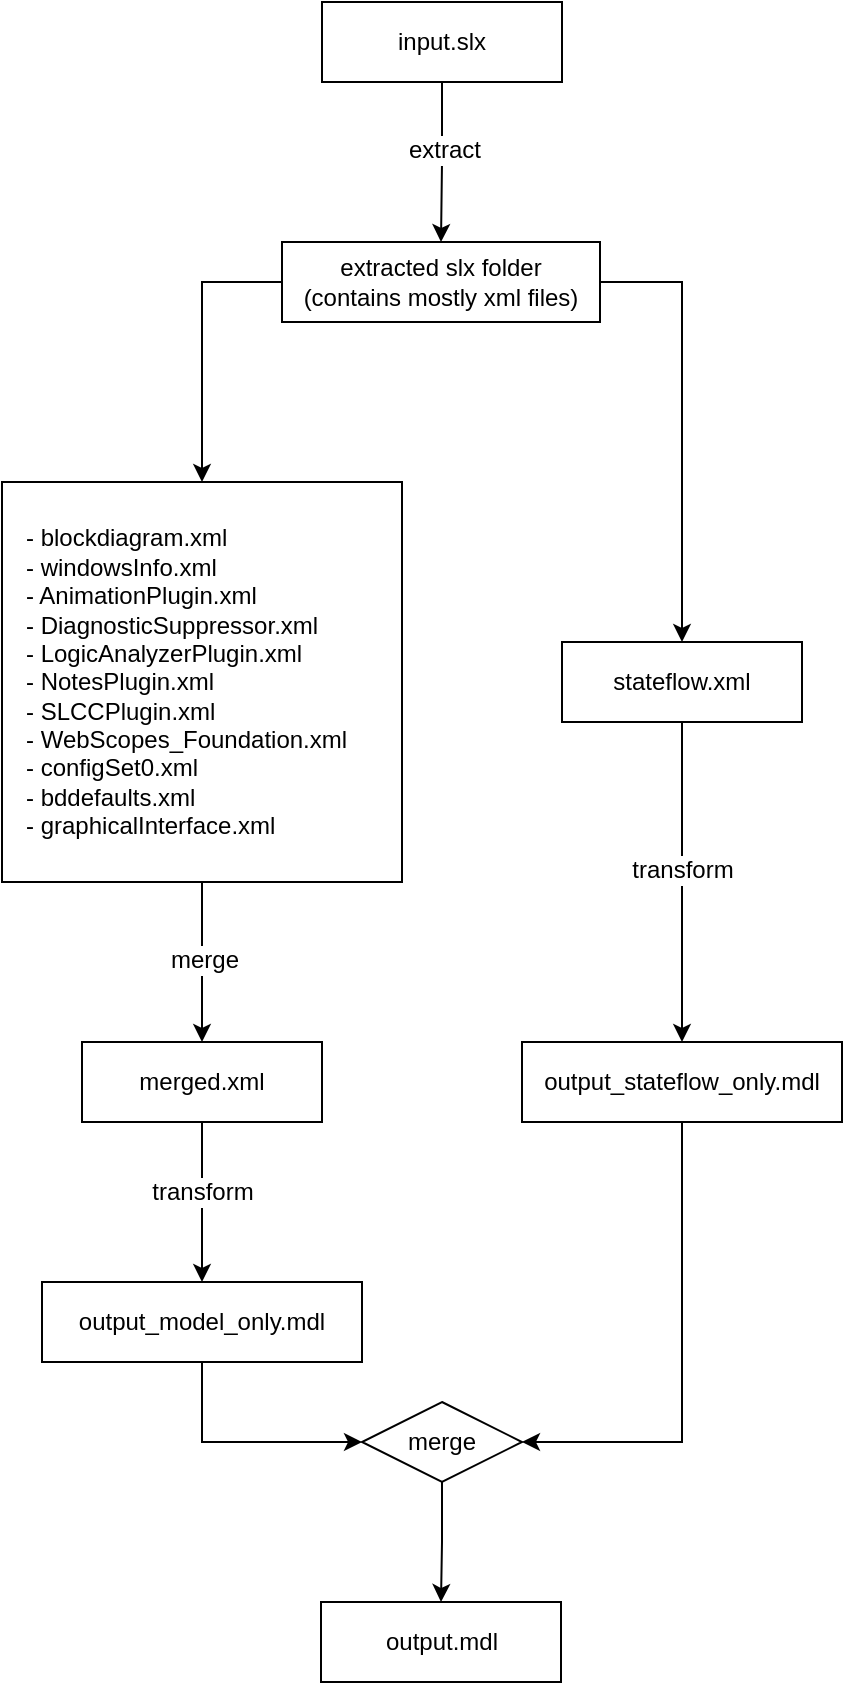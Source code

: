 <mxfile version="12.3.2" type="device" pages="1"><diagram id="0yY0aVTAJA76OrFfC1un" name="Page-1"><mxGraphModel dx="1794" dy="1060" grid="1" gridSize="10" guides="1" tooltips="1" connect="1" arrows="1" fold="1" page="1" pageScale="1" pageWidth="850" pageHeight="1100" math="0" shadow="0"><root><mxCell id="0"/><mxCell id="1" parent="0"/><mxCell id="9B1po_HWUFt2P6S773JP-41" style="edgeStyle=orthogonalEdgeStyle;rounded=0;orthogonalLoop=1;jettySize=auto;html=1;entryX=0.5;entryY=0;entryDx=0;entryDy=0;fillColor=none;" edge="1" parent="1" source="9B1po_HWUFt2P6S773JP-28" target="9B1po_HWUFt2P6S773JP-29"><mxGeometry relative="1" as="geometry"/></mxCell><mxCell id="9B1po_HWUFt2P6S773JP-57" value="extract" style="text;html=1;align=center;verticalAlign=middle;resizable=0;points=[];;labelBackgroundColor=#ffffff;" vertex="1" connectable="0" parent="9B1po_HWUFt2P6S773JP-41"><mxGeometry x="-0.15" y="1" relative="1" as="geometry"><mxPoint as="offset"/></mxGeometry></mxCell><mxCell id="9B1po_HWUFt2P6S773JP-28" value="input.slx" style="rounded=0;whiteSpace=wrap;html=1;fillColor=none;" vertex="1" parent="1"><mxGeometry x="220" y="160" width="120" height="40" as="geometry"/></mxCell><mxCell id="9B1po_HWUFt2P6S773JP-43" style="edgeStyle=orthogonalEdgeStyle;rounded=0;orthogonalLoop=1;jettySize=auto;html=1;exitX=0;exitY=0.5;exitDx=0;exitDy=0;entryX=0.5;entryY=0;entryDx=0;entryDy=0;fillColor=none;" edge="1" parent="1" source="9B1po_HWUFt2P6S773JP-29" target="9B1po_HWUFt2P6S773JP-30"><mxGeometry relative="1" as="geometry"/></mxCell><mxCell id="9B1po_HWUFt2P6S773JP-45" style="edgeStyle=orthogonalEdgeStyle;rounded=0;orthogonalLoop=1;jettySize=auto;html=1;entryX=0.5;entryY=0;entryDx=0;entryDy=0;fillColor=none;exitX=1;exitY=0.5;exitDx=0;exitDy=0;" edge="1" parent="1" source="9B1po_HWUFt2P6S773JP-29" target="9B1po_HWUFt2P6S773JP-36"><mxGeometry relative="1" as="geometry"/></mxCell><mxCell id="9B1po_HWUFt2P6S773JP-29" value="extracted slx folder &lt;br&gt;(contains mostly xml files)" style="rounded=0;whiteSpace=wrap;html=1;fillColor=none;" vertex="1" parent="1"><mxGeometry x="200" y="280" width="159" height="40" as="geometry"/></mxCell><mxCell id="9B1po_HWUFt2P6S773JP-49" style="edgeStyle=orthogonalEdgeStyle;rounded=0;orthogonalLoop=1;jettySize=auto;html=1;entryX=0.5;entryY=0;entryDx=0;entryDy=0;fillColor=none;" edge="1" parent="1" source="9B1po_HWUFt2P6S773JP-30" target="9B1po_HWUFt2P6S773JP-31"><mxGeometry relative="1" as="geometry"/></mxCell><mxCell id="9B1po_HWUFt2P6S773JP-51" value="merge" style="text;html=1;align=center;verticalAlign=middle;resizable=0;points=[];;labelBackgroundColor=#ffffff;" vertex="1" connectable="0" parent="9B1po_HWUFt2P6S773JP-49"><mxGeometry x="-0.025" y="1" relative="1" as="geometry"><mxPoint as="offset"/></mxGeometry></mxCell><mxCell id="9B1po_HWUFt2P6S773JP-30" value="&lt;span style=&quot;white-space: normal&quot;&gt;&amp;nbsp; &amp;nbsp;- blockdiagram.xml&amp;nbsp;&lt;/span&gt;&lt;br style=&quot;white-space: normal&quot;&gt;&lt;span style=&quot;white-space: normal&quot;&gt;&amp;nbsp; &amp;nbsp;- windowsInfo.xml&lt;/span&gt;&lt;br style=&quot;white-space: normal&quot;&gt;&lt;span style=&quot;white-space: normal&quot;&gt;&amp;nbsp; &amp;nbsp;- AnimationPlugin.xml&lt;/span&gt;&lt;br style=&quot;white-space: normal&quot;&gt;&lt;span style=&quot;white-space: normal&quot;&gt;&amp;nbsp; &amp;nbsp;- DiagnosticSuppressor.xml&amp;nbsp;&lt;/span&gt;&lt;br style=&quot;white-space: normal&quot;&gt;&lt;span style=&quot;white-space: normal&quot;&gt;&amp;nbsp; &amp;nbsp;- LogicAnalyzerPlugin.xml&lt;/span&gt;&lt;br style=&quot;white-space: normal&quot;&gt;&lt;span style=&quot;white-space: normal&quot;&gt;&amp;nbsp; &amp;nbsp;- NotesPlugin.xml&lt;/span&gt;&lt;br style=&quot;white-space: normal&quot;&gt;&lt;span style=&quot;white-space: normal&quot;&gt;&amp;nbsp; &amp;nbsp;- SLCCPlugin.xml&lt;/span&gt;&lt;br style=&quot;white-space: normal&quot;&gt;&lt;span style=&quot;white-space: normal&quot;&gt;&amp;nbsp; &amp;nbsp;- WebScopes_Foundation.xml&lt;/span&gt;&lt;br style=&quot;white-space: normal&quot;&gt;&lt;span style=&quot;white-space: normal&quot;&gt;&amp;nbsp; &amp;nbsp;- configSet0.xml&lt;/span&gt;&lt;br style=&quot;white-space: normal&quot;&gt;&lt;span style=&quot;white-space: normal&quot;&gt;&amp;nbsp; &amp;nbsp;- bddefaults.xml&lt;/span&gt;&lt;br style=&quot;white-space: normal&quot;&gt;&lt;span style=&quot;white-space: normal&quot;&gt;&amp;nbsp; &amp;nbsp;- graphicalInterface.xml&lt;/span&gt;" style="rounded=0;whiteSpace=wrap;html=1;fillColor=none;align=left;" vertex="1" parent="1"><mxGeometry x="60" y="400" width="200" height="200" as="geometry"/></mxCell><mxCell id="9B1po_HWUFt2P6S773JP-50" style="edgeStyle=orthogonalEdgeStyle;rounded=0;orthogonalLoop=1;jettySize=auto;html=1;entryX=0.5;entryY=0;entryDx=0;entryDy=0;fillColor=none;" edge="1" parent="1" source="9B1po_HWUFt2P6S773JP-31" target="9B1po_HWUFt2P6S773JP-32"><mxGeometry relative="1" as="geometry"/></mxCell><mxCell id="9B1po_HWUFt2P6S773JP-52" value="transform" style="text;html=1;align=center;verticalAlign=middle;resizable=0;points=[];;labelBackgroundColor=#ffffff;" vertex="1" connectable="0" parent="9B1po_HWUFt2P6S773JP-50"><mxGeometry x="-0.125" relative="1" as="geometry"><mxPoint as="offset"/></mxGeometry></mxCell><mxCell id="9B1po_HWUFt2P6S773JP-31" value="merged.xml" style="rounded=0;whiteSpace=wrap;html=1;fillColor=none;" vertex="1" parent="1"><mxGeometry x="100" y="680" width="120" height="40" as="geometry"/></mxCell><mxCell id="9B1po_HWUFt2P6S773JP-54" style="edgeStyle=orthogonalEdgeStyle;rounded=0;orthogonalLoop=1;jettySize=auto;html=1;entryX=0;entryY=0.5;entryDx=0;entryDy=0;fillColor=none;exitX=0.5;exitY=1;exitDx=0;exitDy=0;" edge="1" parent="1" source="9B1po_HWUFt2P6S773JP-32" target="9B1po_HWUFt2P6S773JP-33"><mxGeometry relative="1" as="geometry"/></mxCell><mxCell id="9B1po_HWUFt2P6S773JP-32" value="output_model_only.mdl" style="rounded=0;whiteSpace=wrap;html=1;fillColor=none;" vertex="1" parent="1"><mxGeometry x="80" y="800" width="160" height="40" as="geometry"/></mxCell><mxCell id="9B1po_HWUFt2P6S773JP-56" style="edgeStyle=orthogonalEdgeStyle;rounded=0;orthogonalLoop=1;jettySize=auto;html=1;entryX=0.5;entryY=0;entryDx=0;entryDy=0;fillColor=none;" edge="1" parent="1" source="9B1po_HWUFt2P6S773JP-33" target="9B1po_HWUFt2P6S773JP-34"><mxGeometry relative="1" as="geometry"/></mxCell><mxCell id="9B1po_HWUFt2P6S773JP-33" value="merge" style="rhombus;whiteSpace=wrap;html=1;fillColor=none;" vertex="1" parent="1"><mxGeometry x="240" y="860" width="80" height="40" as="geometry"/></mxCell><mxCell id="9B1po_HWUFt2P6S773JP-34" value="output.mdl" style="rounded=0;whiteSpace=wrap;html=1;fillColor=none;" vertex="1" parent="1"><mxGeometry x="219.5" y="960" width="120" height="40" as="geometry"/></mxCell><mxCell id="9B1po_HWUFt2P6S773JP-55" style="edgeStyle=orthogonalEdgeStyle;rounded=0;orthogonalLoop=1;jettySize=auto;html=1;entryX=1;entryY=0.5;entryDx=0;entryDy=0;fillColor=none;" edge="1" parent="1" source="9B1po_HWUFt2P6S773JP-35" target="9B1po_HWUFt2P6S773JP-33"><mxGeometry relative="1" as="geometry"/></mxCell><mxCell id="9B1po_HWUFt2P6S773JP-35" value="output_stateflow_only.mdl" style="rounded=0;whiteSpace=wrap;html=1;fillColor=none;" vertex="1" parent="1"><mxGeometry x="320" y="680" width="160" height="40" as="geometry"/></mxCell><mxCell id="9B1po_HWUFt2P6S773JP-47" style="edgeStyle=orthogonalEdgeStyle;rounded=0;orthogonalLoop=1;jettySize=auto;html=1;fillColor=none;" edge="1" parent="1" source="9B1po_HWUFt2P6S773JP-36" target="9B1po_HWUFt2P6S773JP-35"><mxGeometry relative="1" as="geometry"/></mxCell><mxCell id="9B1po_HWUFt2P6S773JP-48" value="transform" style="text;html=1;align=center;verticalAlign=middle;resizable=0;points=[];;labelBackgroundColor=#ffffff;" vertex="1" connectable="0" parent="9B1po_HWUFt2P6S773JP-47"><mxGeometry x="-0.083" relative="1" as="geometry"><mxPoint as="offset"/></mxGeometry></mxCell><mxCell id="9B1po_HWUFt2P6S773JP-36" value="stateflow.xml" style="rounded=0;whiteSpace=wrap;html=1;fillColor=none;" vertex="1" parent="1"><mxGeometry x="340" y="480" width="120" height="40" as="geometry"/></mxCell></root></mxGraphModel></diagram></mxfile>